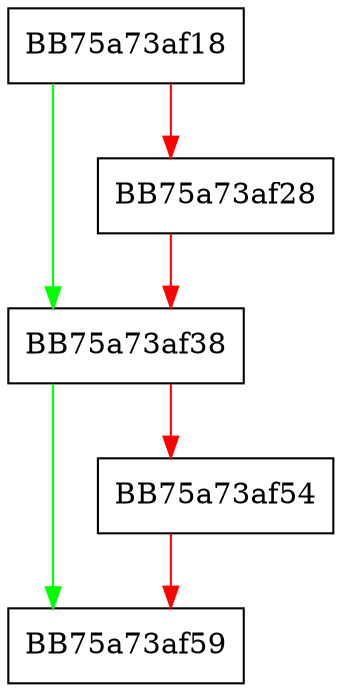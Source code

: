 digraph cleanup_GBB {
  node [shape="box"];
  graph [splines=ortho];
  BB75a73af18 -> BB75a73af38 [color="green"];
  BB75a73af18 -> BB75a73af28 [color="red"];
  BB75a73af28 -> BB75a73af38 [color="red"];
  BB75a73af38 -> BB75a73af59 [color="green"];
  BB75a73af38 -> BB75a73af54 [color="red"];
  BB75a73af54 -> BB75a73af59 [color="red"];
}